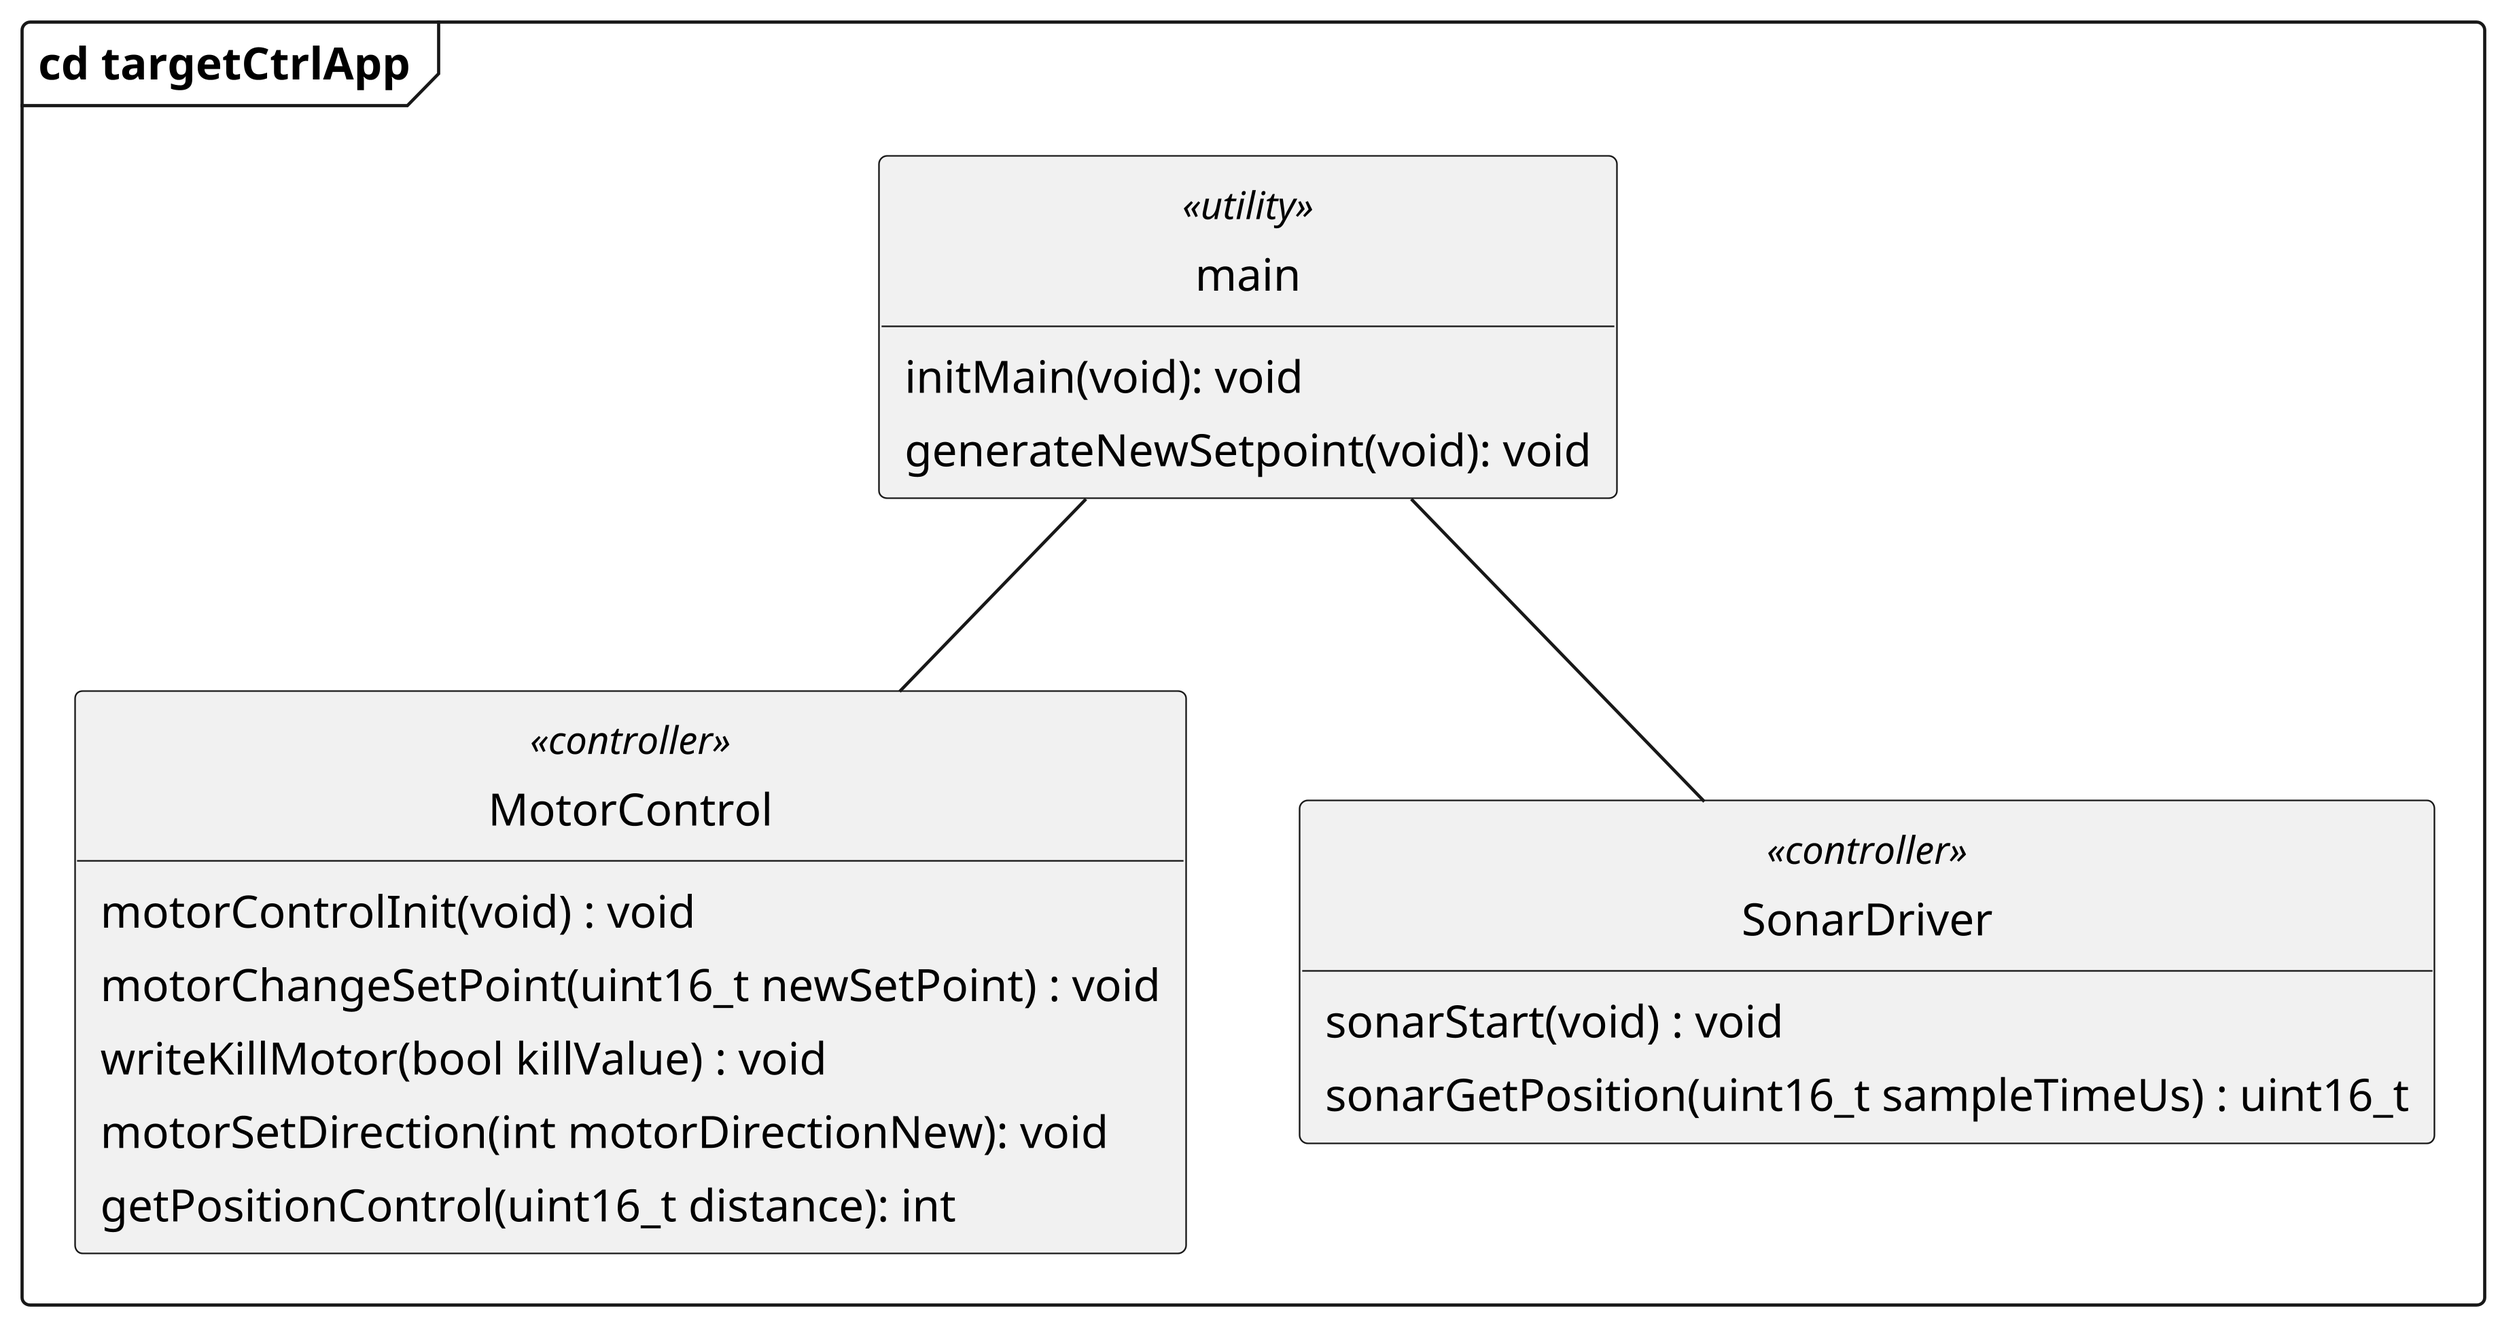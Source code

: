 ' WORK IN PROGRESS
@startuml practiceKitCtrlApp_cd
scale 1.5
skinparam {
    monochrome true
    dpi 300
    padding 2
    packageStyle rectangle
    packageStyle frame
    shadowing false
    classAttributeIconSize 0
}
hide circle
hide empty members

frame "cd targetCtrlApp" {

    class main <<utility>> {
        initMain(void): void
        generateNewSetpoint(void): void
    }

    class MotorControl <<controller>> {
        motorControlInit(void) : void
        motorChangeSetPoint(uint16_t newSetPoint) : void
        writeKillMotor(bool killValue) : void
        motorSetDirection(int motorDirectionNew): void
        getPositionControl(uint16_t distance): int
    }

    class SonarDriver <<controller>> {
        sonarStart(void) : void
        sonarGetPosition(uint16_t sampleTimeUs) : uint16_t
    }
}

main -- MotorControl
main -- SonarDriver

@enduml